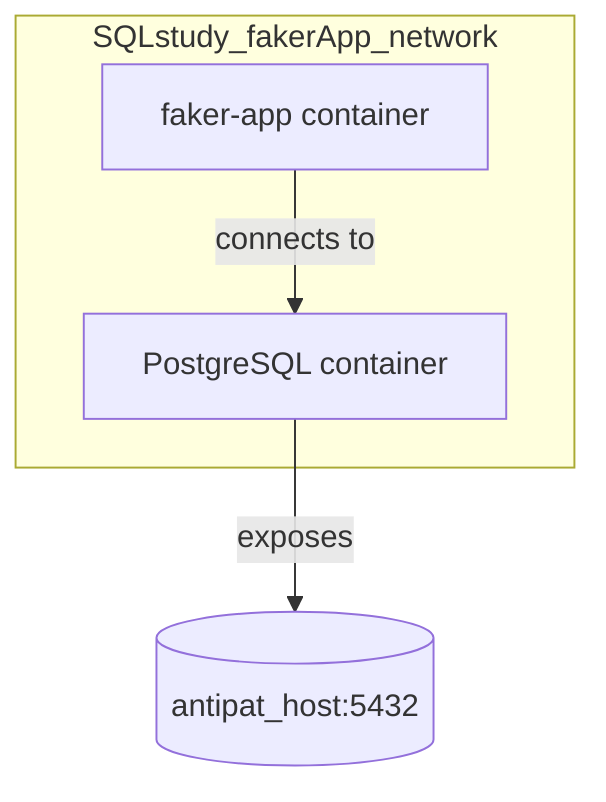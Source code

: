 graph TD
    subgraph SQLstudy_fakerApp_network
        faker-app[faker-app container]
        db[PostgreSQL container]
    end

    faker-app -->|connects to| db
    db -->|exposes| host5432[(antipat_host:5432)]